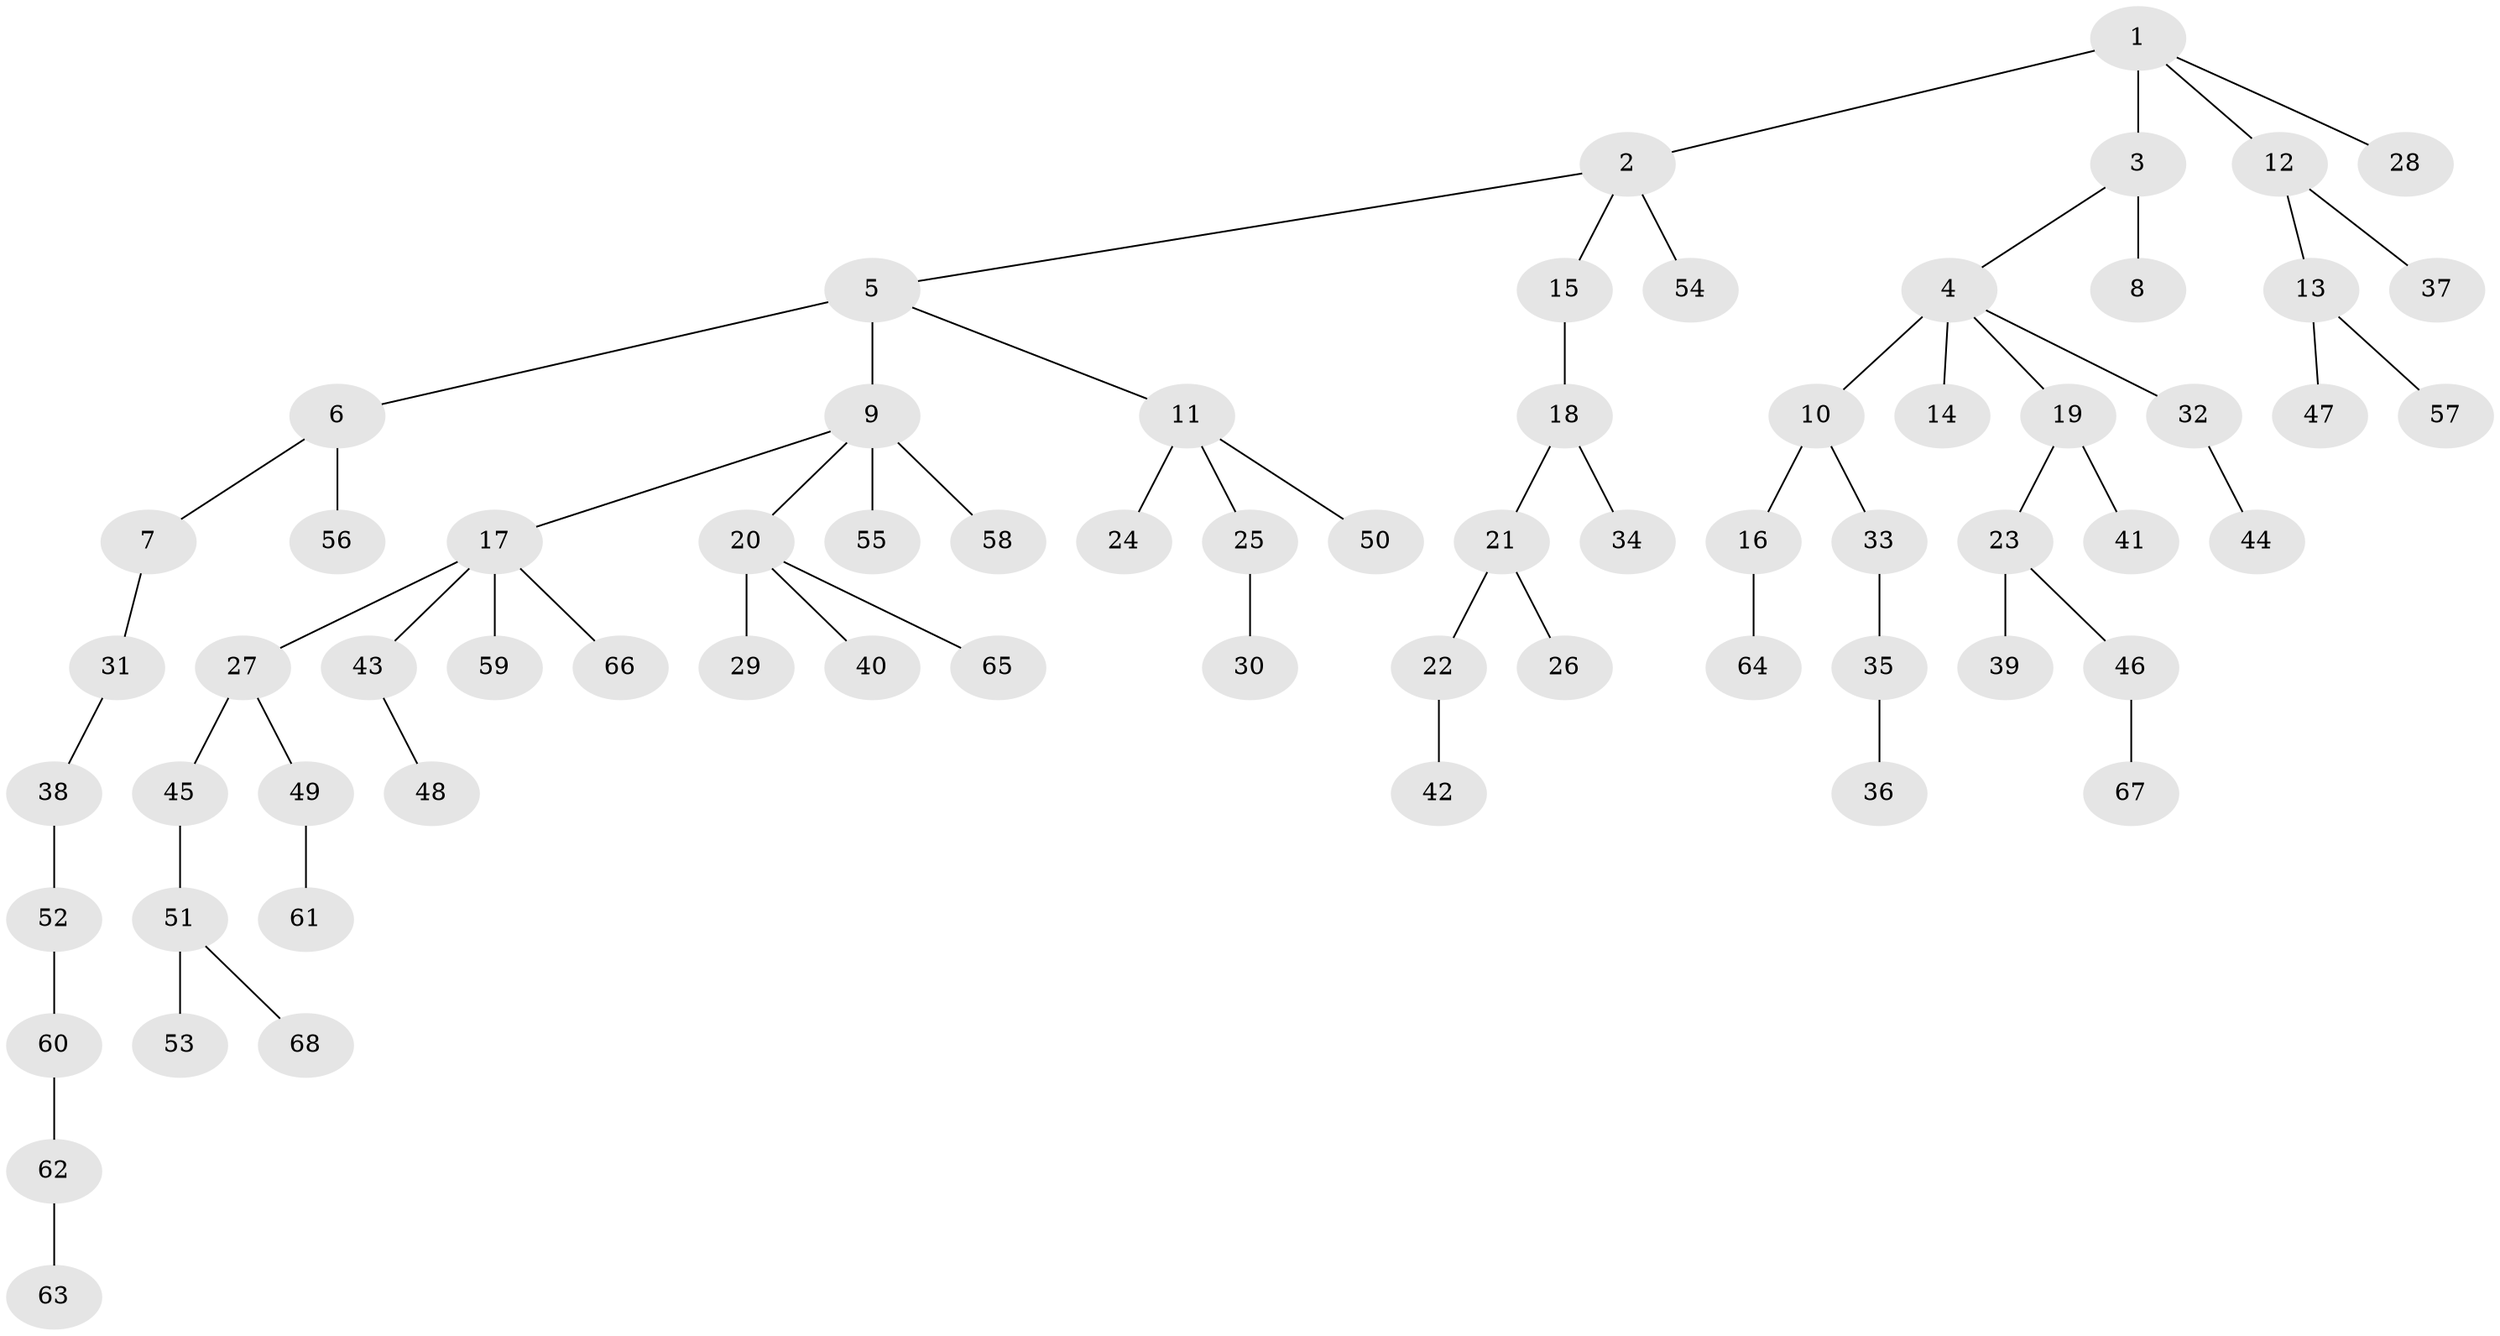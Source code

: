 // original degree distribution, {3: 0.1111111111111111, 5: 0.044444444444444446, 6: 0.022222222222222223, 2: 0.31851851851851853, 4: 0.05185185185185185, 1: 0.45185185185185184}
// Generated by graph-tools (version 1.1) at 2025/36/03/09/25 02:36:54]
// undirected, 68 vertices, 67 edges
graph export_dot {
graph [start="1"]
  node [color=gray90,style=filled];
  1;
  2;
  3;
  4;
  5;
  6;
  7;
  8;
  9;
  10;
  11;
  12;
  13;
  14;
  15;
  16;
  17;
  18;
  19;
  20;
  21;
  22;
  23;
  24;
  25;
  26;
  27;
  28;
  29;
  30;
  31;
  32;
  33;
  34;
  35;
  36;
  37;
  38;
  39;
  40;
  41;
  42;
  43;
  44;
  45;
  46;
  47;
  48;
  49;
  50;
  51;
  52;
  53;
  54;
  55;
  56;
  57;
  58;
  59;
  60;
  61;
  62;
  63;
  64;
  65;
  66;
  67;
  68;
  1 -- 2 [weight=1.0];
  1 -- 3 [weight=2.0];
  1 -- 12 [weight=1.0];
  1 -- 28 [weight=1.0];
  2 -- 5 [weight=1.0];
  2 -- 15 [weight=1.0];
  2 -- 54 [weight=1.0];
  3 -- 4 [weight=1.0];
  3 -- 8 [weight=1.0];
  4 -- 10 [weight=1.0];
  4 -- 14 [weight=2.0];
  4 -- 19 [weight=1.0];
  4 -- 32 [weight=1.0];
  5 -- 6 [weight=1.0];
  5 -- 9 [weight=2.0];
  5 -- 11 [weight=1.0];
  6 -- 7 [weight=1.0];
  6 -- 56 [weight=1.0];
  7 -- 31 [weight=1.0];
  9 -- 17 [weight=1.0];
  9 -- 20 [weight=1.0];
  9 -- 55 [weight=1.0];
  9 -- 58 [weight=1.0];
  10 -- 16 [weight=1.0];
  10 -- 33 [weight=1.0];
  11 -- 24 [weight=1.0];
  11 -- 25 [weight=1.0];
  11 -- 50 [weight=1.0];
  12 -- 13 [weight=1.0];
  12 -- 37 [weight=1.0];
  13 -- 47 [weight=1.0];
  13 -- 57 [weight=1.0];
  15 -- 18 [weight=3.0];
  16 -- 64 [weight=1.0];
  17 -- 27 [weight=1.0];
  17 -- 43 [weight=1.0];
  17 -- 59 [weight=1.0];
  17 -- 66 [weight=1.0];
  18 -- 21 [weight=1.0];
  18 -- 34 [weight=1.0];
  19 -- 23 [weight=1.0];
  19 -- 41 [weight=1.0];
  20 -- 29 [weight=1.0];
  20 -- 40 [weight=1.0];
  20 -- 65 [weight=1.0];
  21 -- 22 [weight=1.0];
  21 -- 26 [weight=1.0];
  22 -- 42 [weight=1.0];
  23 -- 39 [weight=1.0];
  23 -- 46 [weight=1.0];
  25 -- 30 [weight=1.0];
  27 -- 45 [weight=1.0];
  27 -- 49 [weight=1.0];
  31 -- 38 [weight=1.0];
  32 -- 44 [weight=1.0];
  33 -- 35 [weight=2.0];
  35 -- 36 [weight=1.0];
  38 -- 52 [weight=1.0];
  43 -- 48 [weight=1.0];
  45 -- 51 [weight=1.0];
  46 -- 67 [weight=1.0];
  49 -- 61 [weight=1.0];
  51 -- 53 [weight=1.0];
  51 -- 68 [weight=1.0];
  52 -- 60 [weight=1.0];
  60 -- 62 [weight=1.0];
  62 -- 63 [weight=1.0];
}

